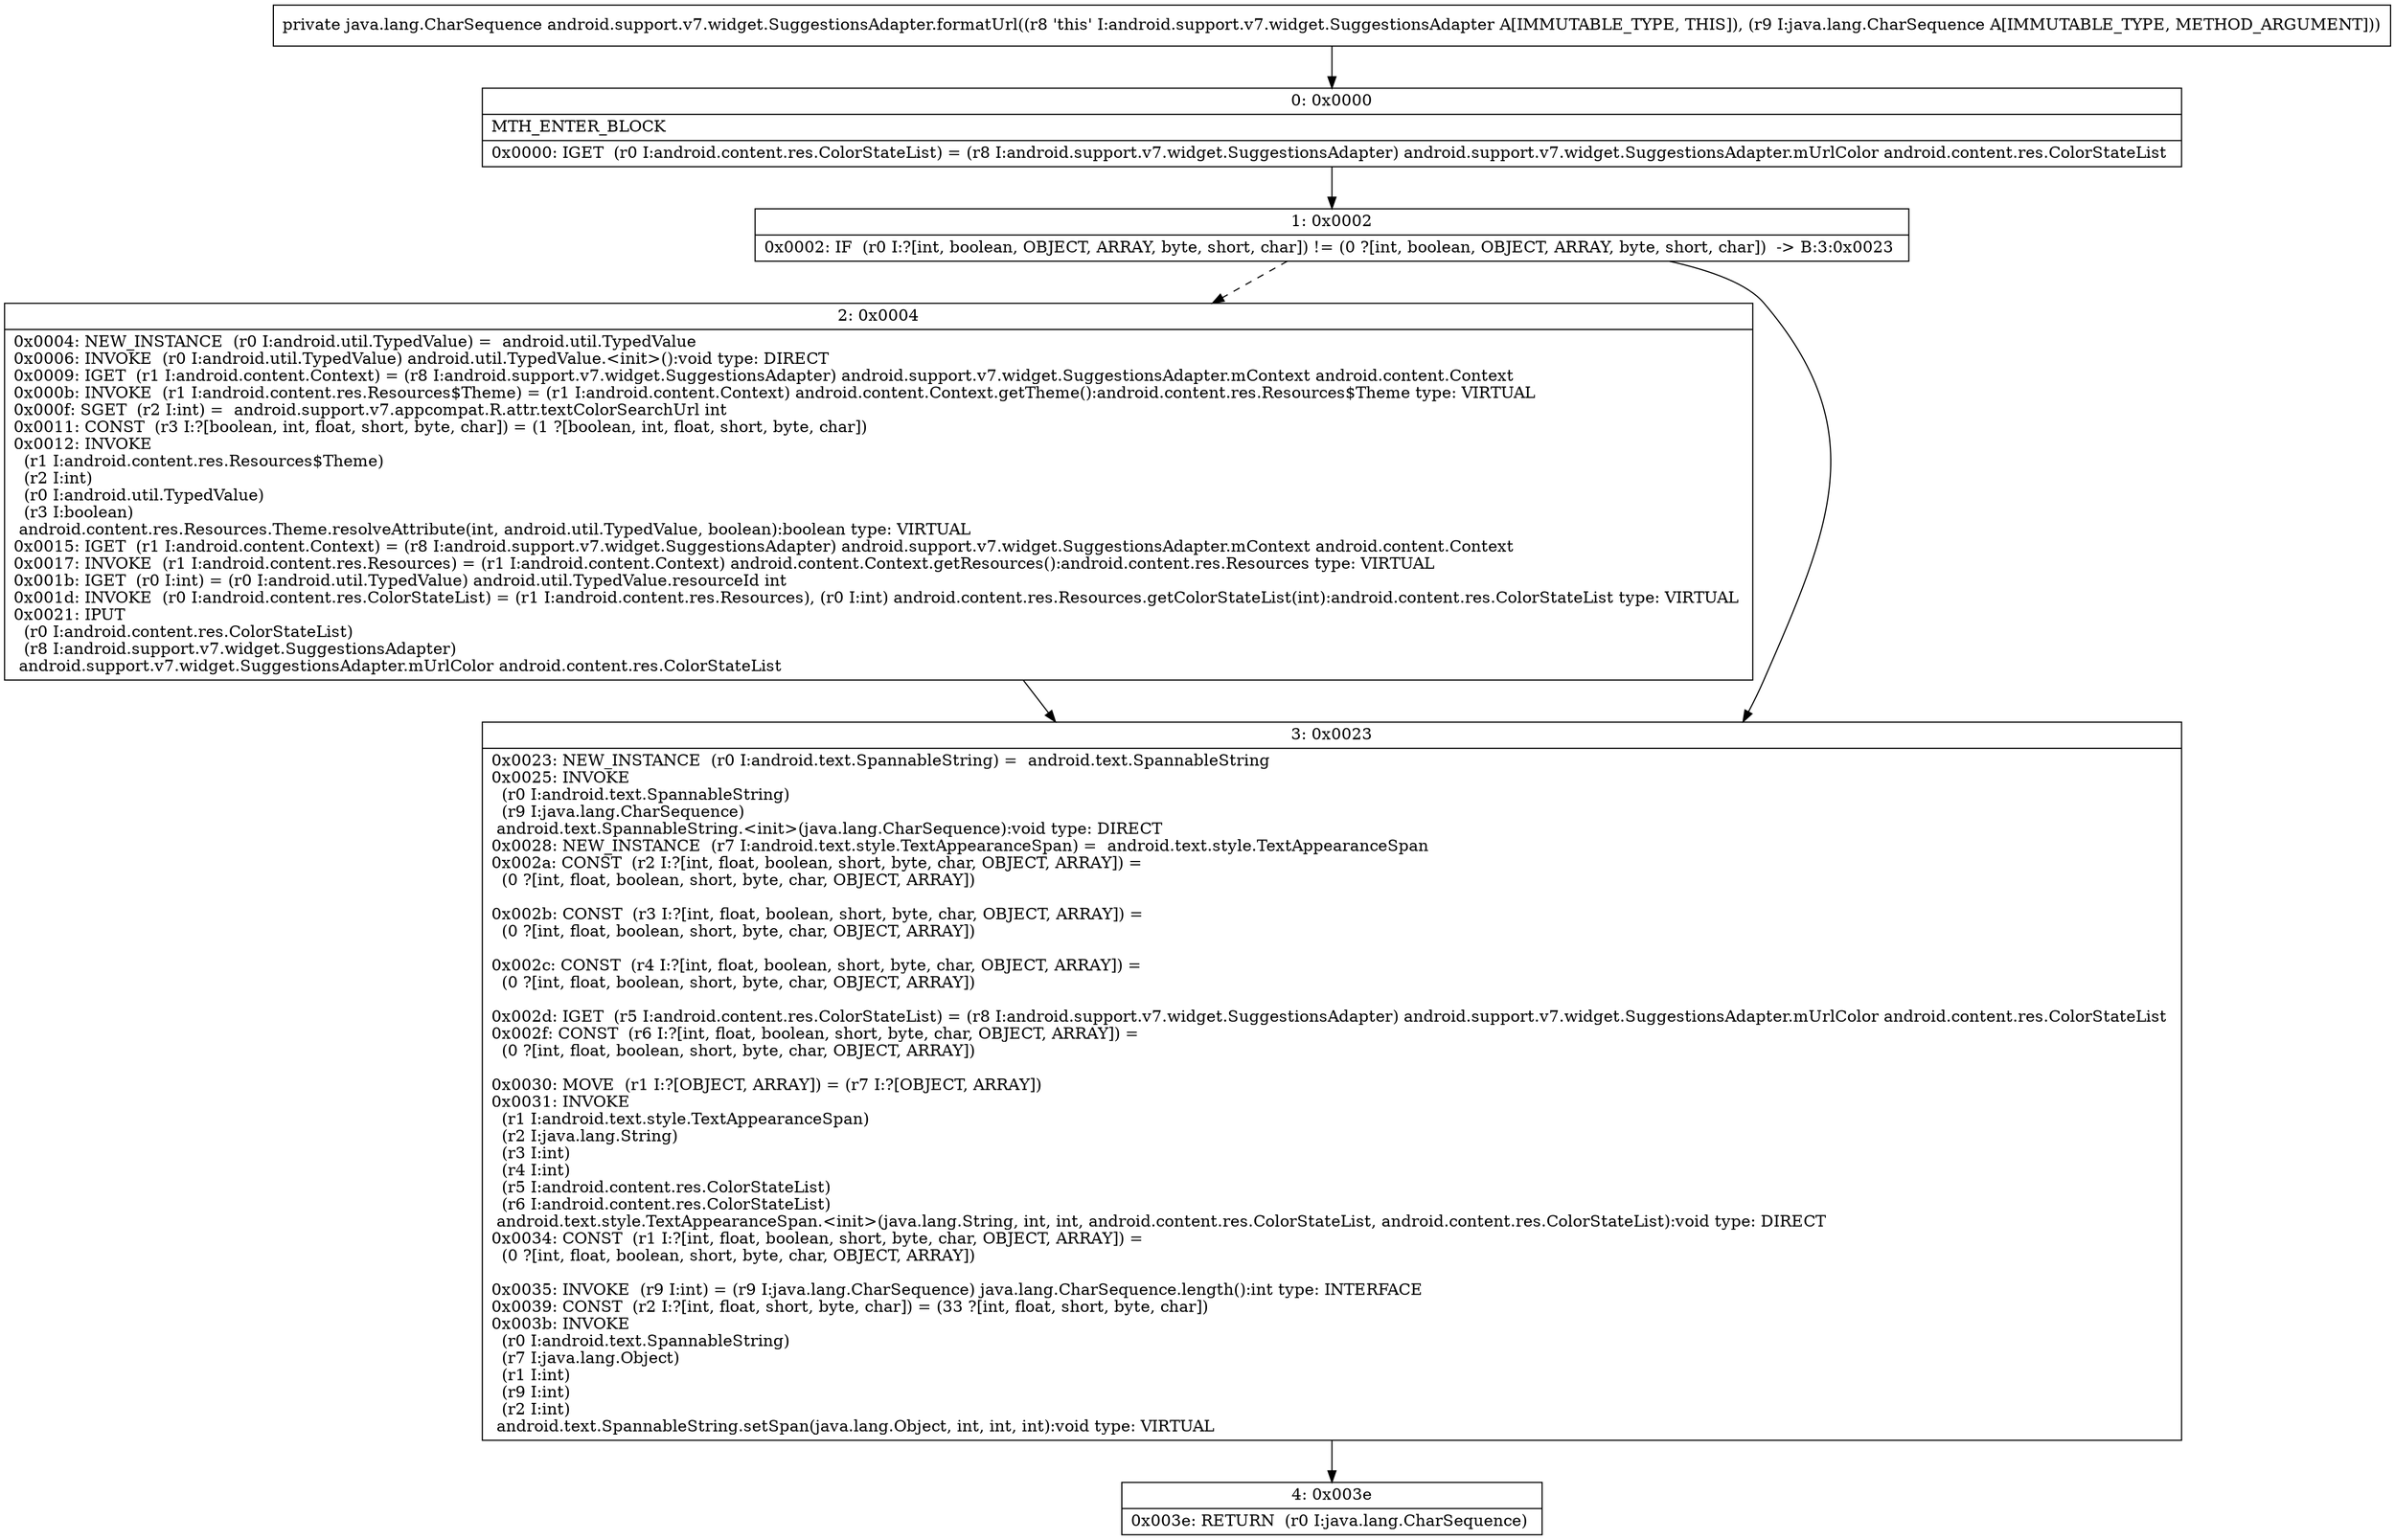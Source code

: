 digraph "CFG forandroid.support.v7.widget.SuggestionsAdapter.formatUrl(Ljava\/lang\/CharSequence;)Ljava\/lang\/CharSequence;" {
Node_0 [shape=record,label="{0\:\ 0x0000|MTH_ENTER_BLOCK\l|0x0000: IGET  (r0 I:android.content.res.ColorStateList) = (r8 I:android.support.v7.widget.SuggestionsAdapter) android.support.v7.widget.SuggestionsAdapter.mUrlColor android.content.res.ColorStateList \l}"];
Node_1 [shape=record,label="{1\:\ 0x0002|0x0002: IF  (r0 I:?[int, boolean, OBJECT, ARRAY, byte, short, char]) != (0 ?[int, boolean, OBJECT, ARRAY, byte, short, char])  \-\> B:3:0x0023 \l}"];
Node_2 [shape=record,label="{2\:\ 0x0004|0x0004: NEW_INSTANCE  (r0 I:android.util.TypedValue) =  android.util.TypedValue \l0x0006: INVOKE  (r0 I:android.util.TypedValue) android.util.TypedValue.\<init\>():void type: DIRECT \l0x0009: IGET  (r1 I:android.content.Context) = (r8 I:android.support.v7.widget.SuggestionsAdapter) android.support.v7.widget.SuggestionsAdapter.mContext android.content.Context \l0x000b: INVOKE  (r1 I:android.content.res.Resources$Theme) = (r1 I:android.content.Context) android.content.Context.getTheme():android.content.res.Resources$Theme type: VIRTUAL \l0x000f: SGET  (r2 I:int) =  android.support.v7.appcompat.R.attr.textColorSearchUrl int \l0x0011: CONST  (r3 I:?[boolean, int, float, short, byte, char]) = (1 ?[boolean, int, float, short, byte, char]) \l0x0012: INVOKE  \l  (r1 I:android.content.res.Resources$Theme)\l  (r2 I:int)\l  (r0 I:android.util.TypedValue)\l  (r3 I:boolean)\l android.content.res.Resources.Theme.resolveAttribute(int, android.util.TypedValue, boolean):boolean type: VIRTUAL \l0x0015: IGET  (r1 I:android.content.Context) = (r8 I:android.support.v7.widget.SuggestionsAdapter) android.support.v7.widget.SuggestionsAdapter.mContext android.content.Context \l0x0017: INVOKE  (r1 I:android.content.res.Resources) = (r1 I:android.content.Context) android.content.Context.getResources():android.content.res.Resources type: VIRTUAL \l0x001b: IGET  (r0 I:int) = (r0 I:android.util.TypedValue) android.util.TypedValue.resourceId int \l0x001d: INVOKE  (r0 I:android.content.res.ColorStateList) = (r1 I:android.content.res.Resources), (r0 I:int) android.content.res.Resources.getColorStateList(int):android.content.res.ColorStateList type: VIRTUAL \l0x0021: IPUT  \l  (r0 I:android.content.res.ColorStateList)\l  (r8 I:android.support.v7.widget.SuggestionsAdapter)\l android.support.v7.widget.SuggestionsAdapter.mUrlColor android.content.res.ColorStateList \l}"];
Node_3 [shape=record,label="{3\:\ 0x0023|0x0023: NEW_INSTANCE  (r0 I:android.text.SpannableString) =  android.text.SpannableString \l0x0025: INVOKE  \l  (r0 I:android.text.SpannableString)\l  (r9 I:java.lang.CharSequence)\l android.text.SpannableString.\<init\>(java.lang.CharSequence):void type: DIRECT \l0x0028: NEW_INSTANCE  (r7 I:android.text.style.TextAppearanceSpan) =  android.text.style.TextAppearanceSpan \l0x002a: CONST  (r2 I:?[int, float, boolean, short, byte, char, OBJECT, ARRAY]) = \l  (0 ?[int, float, boolean, short, byte, char, OBJECT, ARRAY])\l \l0x002b: CONST  (r3 I:?[int, float, boolean, short, byte, char, OBJECT, ARRAY]) = \l  (0 ?[int, float, boolean, short, byte, char, OBJECT, ARRAY])\l \l0x002c: CONST  (r4 I:?[int, float, boolean, short, byte, char, OBJECT, ARRAY]) = \l  (0 ?[int, float, boolean, short, byte, char, OBJECT, ARRAY])\l \l0x002d: IGET  (r5 I:android.content.res.ColorStateList) = (r8 I:android.support.v7.widget.SuggestionsAdapter) android.support.v7.widget.SuggestionsAdapter.mUrlColor android.content.res.ColorStateList \l0x002f: CONST  (r6 I:?[int, float, boolean, short, byte, char, OBJECT, ARRAY]) = \l  (0 ?[int, float, boolean, short, byte, char, OBJECT, ARRAY])\l \l0x0030: MOVE  (r1 I:?[OBJECT, ARRAY]) = (r7 I:?[OBJECT, ARRAY]) \l0x0031: INVOKE  \l  (r1 I:android.text.style.TextAppearanceSpan)\l  (r2 I:java.lang.String)\l  (r3 I:int)\l  (r4 I:int)\l  (r5 I:android.content.res.ColorStateList)\l  (r6 I:android.content.res.ColorStateList)\l android.text.style.TextAppearanceSpan.\<init\>(java.lang.String, int, int, android.content.res.ColorStateList, android.content.res.ColorStateList):void type: DIRECT \l0x0034: CONST  (r1 I:?[int, float, boolean, short, byte, char, OBJECT, ARRAY]) = \l  (0 ?[int, float, boolean, short, byte, char, OBJECT, ARRAY])\l \l0x0035: INVOKE  (r9 I:int) = (r9 I:java.lang.CharSequence) java.lang.CharSequence.length():int type: INTERFACE \l0x0039: CONST  (r2 I:?[int, float, short, byte, char]) = (33 ?[int, float, short, byte, char]) \l0x003b: INVOKE  \l  (r0 I:android.text.SpannableString)\l  (r7 I:java.lang.Object)\l  (r1 I:int)\l  (r9 I:int)\l  (r2 I:int)\l android.text.SpannableString.setSpan(java.lang.Object, int, int, int):void type: VIRTUAL \l}"];
Node_4 [shape=record,label="{4\:\ 0x003e|0x003e: RETURN  (r0 I:java.lang.CharSequence) \l}"];
MethodNode[shape=record,label="{private java.lang.CharSequence android.support.v7.widget.SuggestionsAdapter.formatUrl((r8 'this' I:android.support.v7.widget.SuggestionsAdapter A[IMMUTABLE_TYPE, THIS]), (r9 I:java.lang.CharSequence A[IMMUTABLE_TYPE, METHOD_ARGUMENT])) }"];
MethodNode -> Node_0;
Node_0 -> Node_1;
Node_1 -> Node_2[style=dashed];
Node_1 -> Node_3;
Node_2 -> Node_3;
Node_3 -> Node_4;
}

